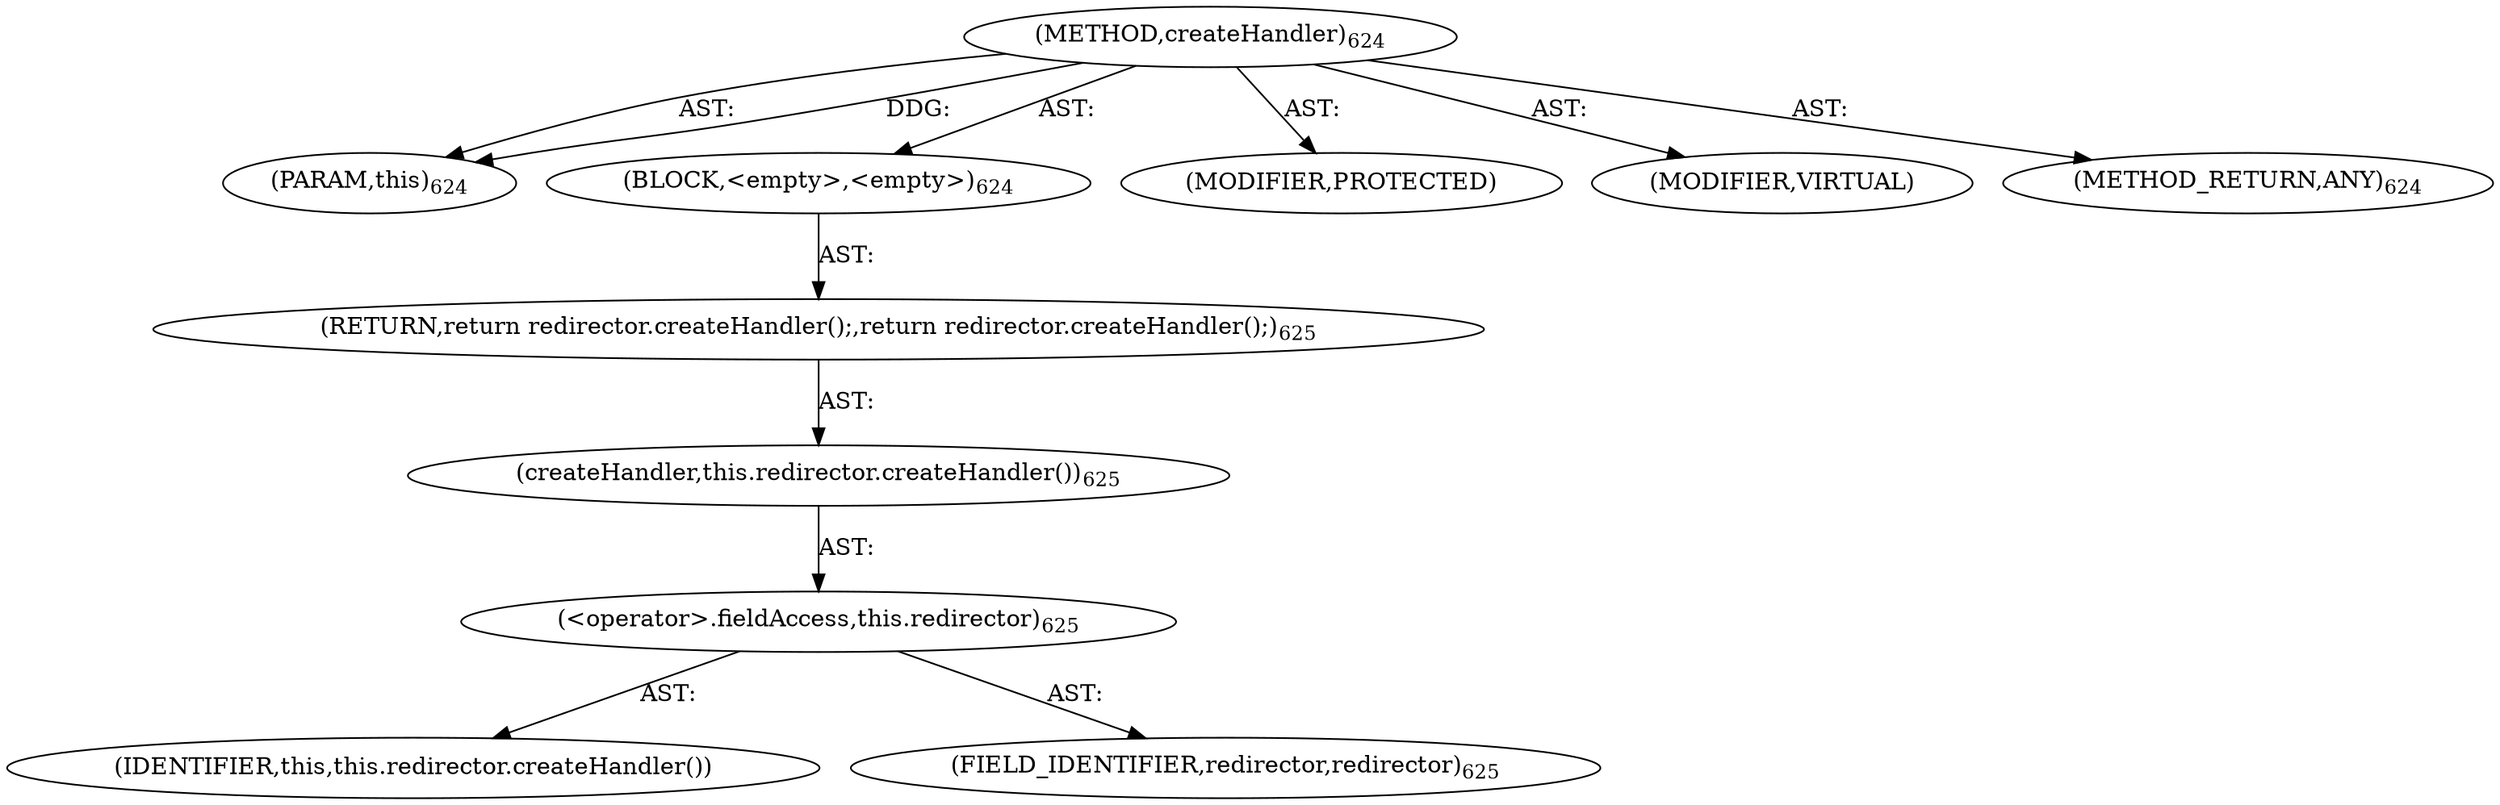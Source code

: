 digraph "createHandler" {  
"111669149728" [label = <(METHOD,createHandler)<SUB>624</SUB>> ]
"115964117052" [label = <(PARAM,this)<SUB>624</SUB>> ]
"25769803854" [label = <(BLOCK,&lt;empty&gt;,&lt;empty&gt;)<SUB>624</SUB>> ]
"146028888074" [label = <(RETURN,return redirector.createHandler();,return redirector.createHandler();)<SUB>625</SUB>> ]
"30064771372" [label = <(createHandler,this.redirector.createHandler())<SUB>625</SUB>> ]
"30064771373" [label = <(&lt;operator&gt;.fieldAccess,this.redirector)<SUB>625</SUB>> ]
"68719476987" [label = <(IDENTIFIER,this,this.redirector.createHandler())> ]
"55834574931" [label = <(FIELD_IDENTIFIER,redirector,redirector)<SUB>625</SUB>> ]
"133143986255" [label = <(MODIFIER,PROTECTED)> ]
"133143986256" [label = <(MODIFIER,VIRTUAL)> ]
"128849018912" [label = <(METHOD_RETURN,ANY)<SUB>624</SUB>> ]
  "111669149728" -> "115964117052"  [ label = "AST: "] 
  "111669149728" -> "25769803854"  [ label = "AST: "] 
  "111669149728" -> "133143986255"  [ label = "AST: "] 
  "111669149728" -> "133143986256"  [ label = "AST: "] 
  "111669149728" -> "128849018912"  [ label = "AST: "] 
  "25769803854" -> "146028888074"  [ label = "AST: "] 
  "146028888074" -> "30064771372"  [ label = "AST: "] 
  "30064771372" -> "30064771373"  [ label = "AST: "] 
  "30064771373" -> "68719476987"  [ label = "AST: "] 
  "30064771373" -> "55834574931"  [ label = "AST: "] 
  "111669149728" -> "115964117052"  [ label = "DDG: "] 
}
